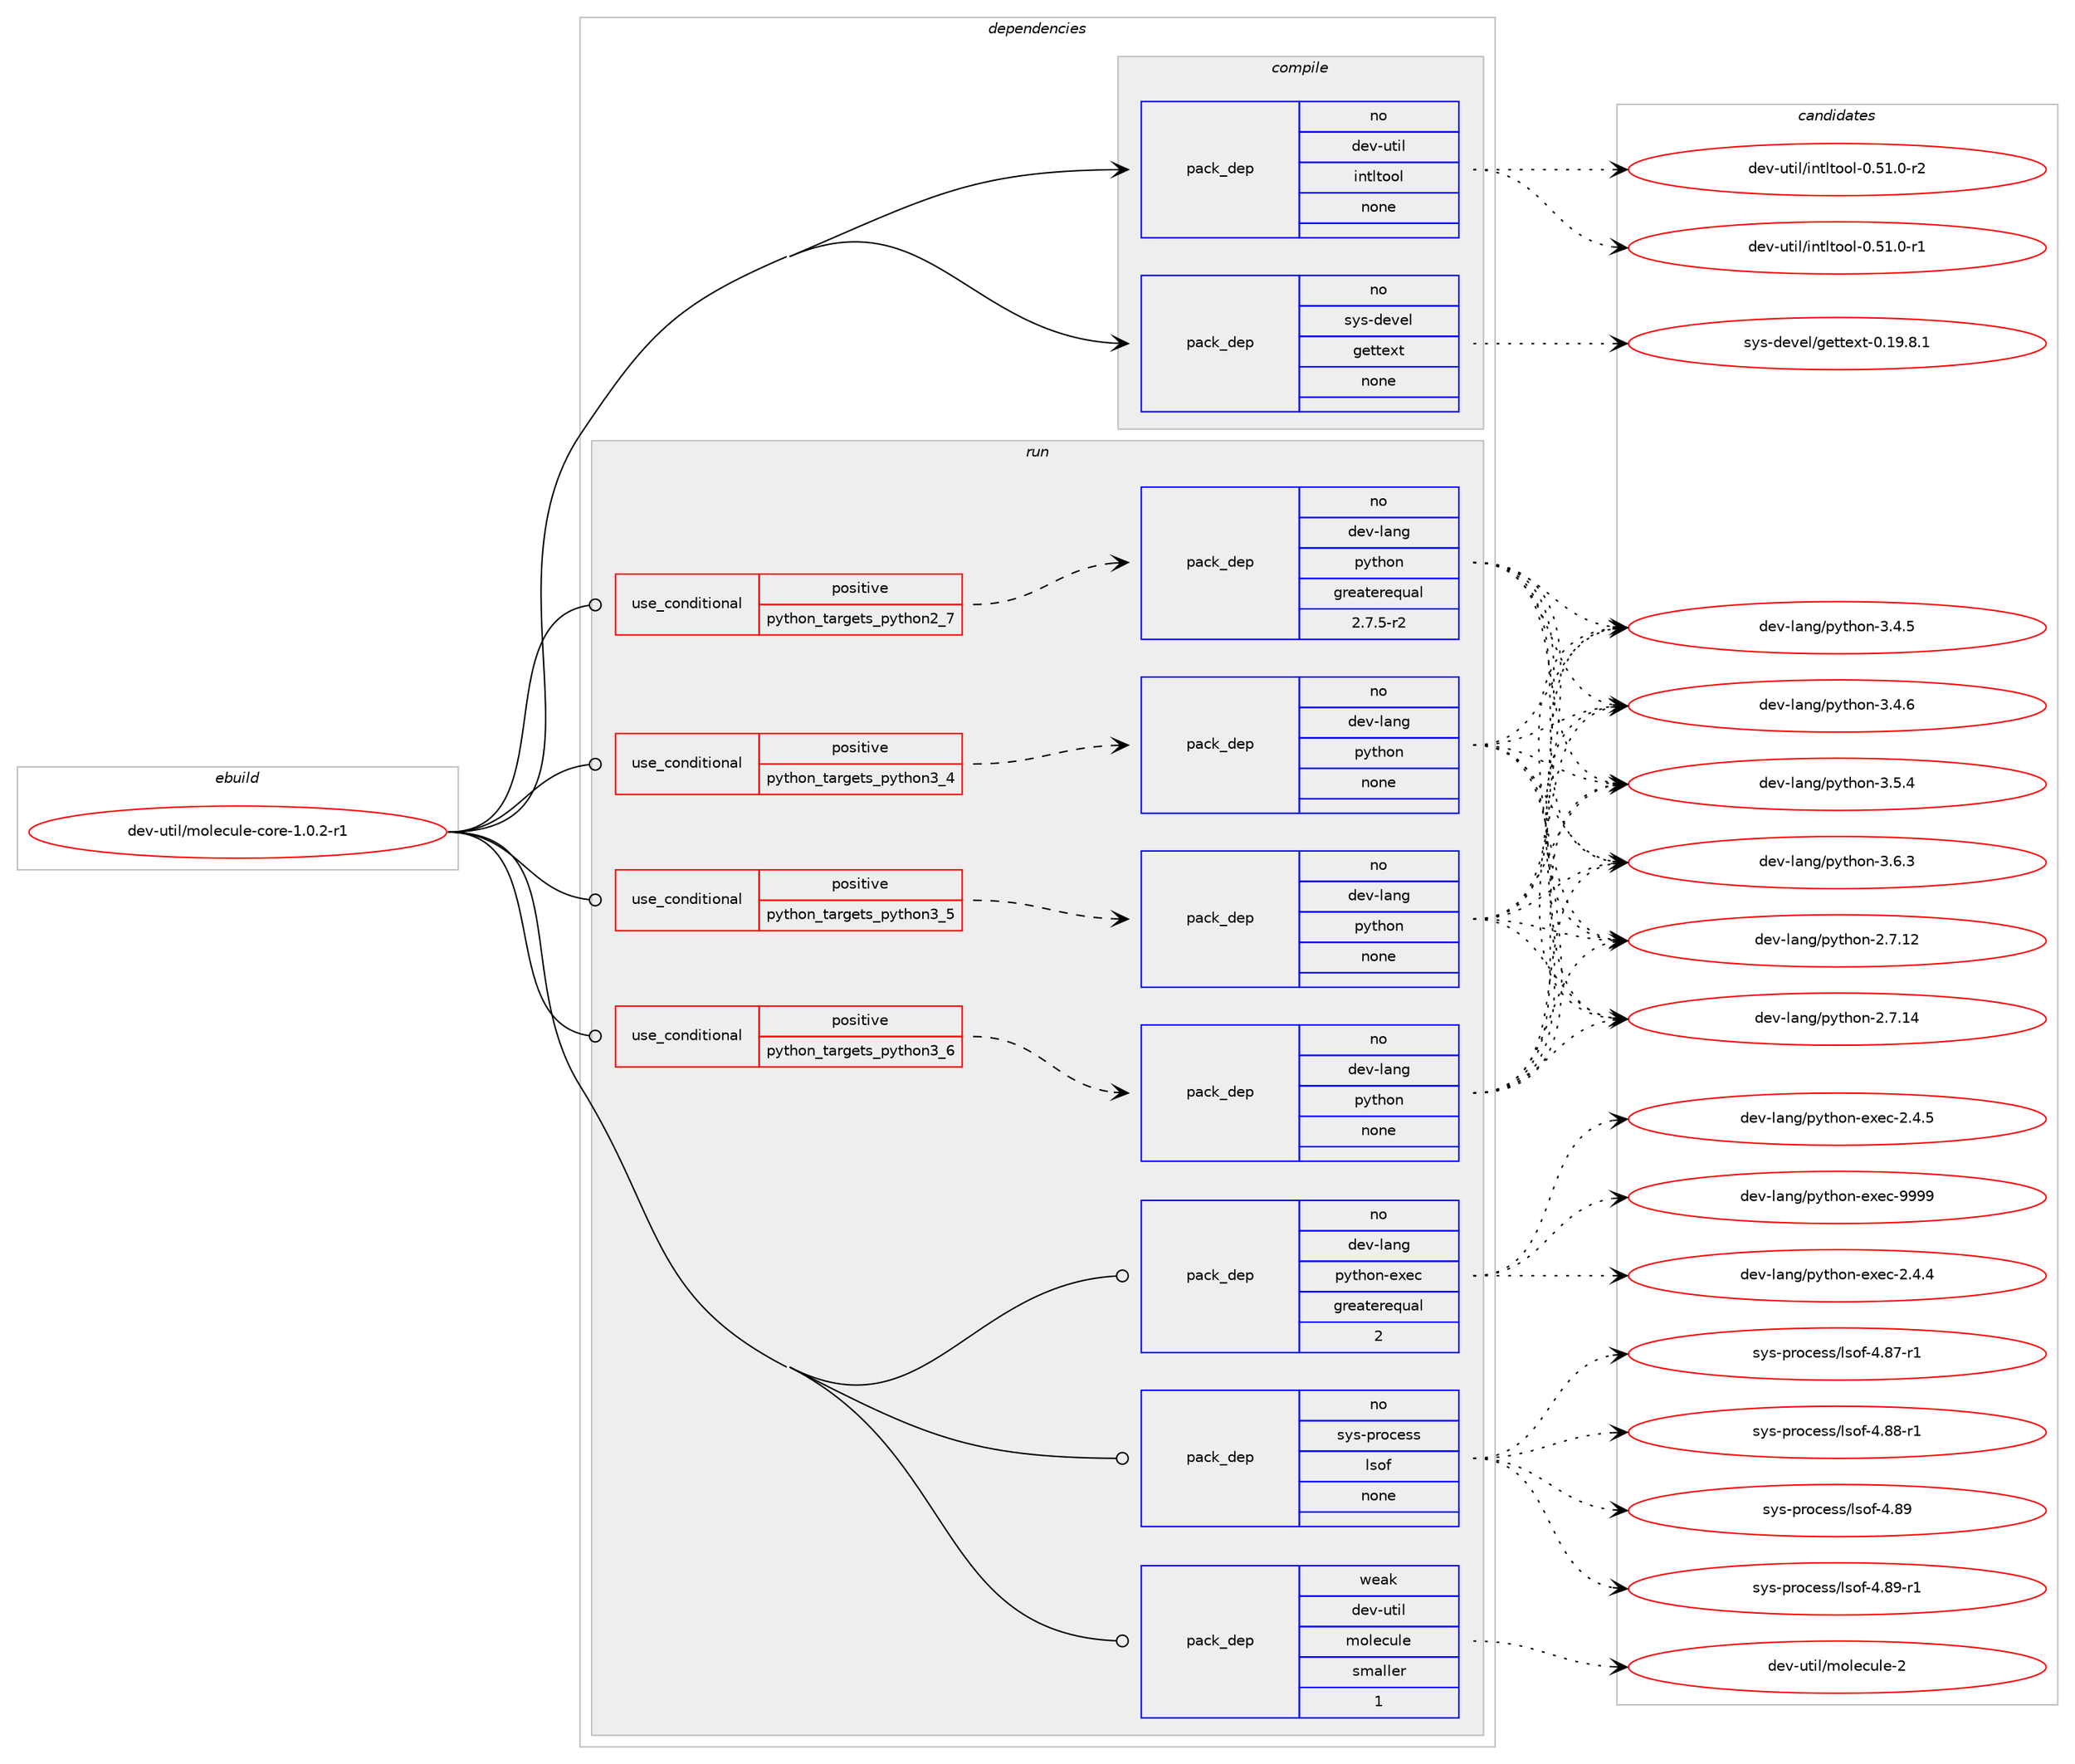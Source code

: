 digraph prolog {

# *************
# Graph options
# *************

newrank=true;
concentrate=true;
compound=true;
graph [rankdir=LR,fontname=Helvetica,fontsize=10,ranksep=1.5];#, ranksep=2.5, nodesep=0.2];
edge  [arrowhead=vee];
node  [fontname=Helvetica,fontsize=10];

# **********
# The ebuild
# **********

subgraph cluster_leftcol {
color=gray;
rank=same;
label=<<i>ebuild</i>>;
id [label="dev-util/molecule-core-1.0.2-r1", color=red, width=4, href="../dev-util/molecule-core-1.0.2-r1.svg"];
}

# ****************
# The dependencies
# ****************

subgraph cluster_midcol {
color=gray;
label=<<i>dependencies</i>>;
subgraph cluster_compile {
fillcolor="#eeeeee";
style=filled;
label=<<i>compile</i>>;
subgraph pack204566 {
dependency287288 [label=<<TABLE BORDER="0" CELLBORDER="1" CELLSPACING="0" CELLPADDING="4" WIDTH="220"><TR><TD ROWSPAN="6" CELLPADDING="30">pack_dep</TD></TR><TR><TD WIDTH="110">no</TD></TR><TR><TD>dev-util</TD></TR><TR><TD>intltool</TD></TR><TR><TD>none</TD></TR><TR><TD></TD></TR></TABLE>>, shape=none, color=blue];
}
id:e -> dependency287288:w [weight=20,style="solid",arrowhead="vee"];
subgraph pack204567 {
dependency287289 [label=<<TABLE BORDER="0" CELLBORDER="1" CELLSPACING="0" CELLPADDING="4" WIDTH="220"><TR><TD ROWSPAN="6" CELLPADDING="30">pack_dep</TD></TR><TR><TD WIDTH="110">no</TD></TR><TR><TD>sys-devel</TD></TR><TR><TD>gettext</TD></TR><TR><TD>none</TD></TR><TR><TD></TD></TR></TABLE>>, shape=none, color=blue];
}
id:e -> dependency287289:w [weight=20,style="solid",arrowhead="vee"];
}
subgraph cluster_compileandrun {
fillcolor="#eeeeee";
style=filled;
label=<<i>compile and run</i>>;
}
subgraph cluster_run {
fillcolor="#eeeeee";
style=filled;
label=<<i>run</i>>;
subgraph cond78459 {
dependency287290 [label=<<TABLE BORDER="0" CELLBORDER="1" CELLSPACING="0" CELLPADDING="4"><TR><TD ROWSPAN="3" CELLPADDING="10">use_conditional</TD></TR><TR><TD>positive</TD></TR><TR><TD>python_targets_python2_7</TD></TR></TABLE>>, shape=none, color=red];
subgraph pack204568 {
dependency287291 [label=<<TABLE BORDER="0" CELLBORDER="1" CELLSPACING="0" CELLPADDING="4" WIDTH="220"><TR><TD ROWSPAN="6" CELLPADDING="30">pack_dep</TD></TR><TR><TD WIDTH="110">no</TD></TR><TR><TD>dev-lang</TD></TR><TR><TD>python</TD></TR><TR><TD>greaterequal</TD></TR><TR><TD>2.7.5-r2</TD></TR></TABLE>>, shape=none, color=blue];
}
dependency287290:e -> dependency287291:w [weight=20,style="dashed",arrowhead="vee"];
}
id:e -> dependency287290:w [weight=20,style="solid",arrowhead="odot"];
subgraph cond78460 {
dependency287292 [label=<<TABLE BORDER="0" CELLBORDER="1" CELLSPACING="0" CELLPADDING="4"><TR><TD ROWSPAN="3" CELLPADDING="10">use_conditional</TD></TR><TR><TD>positive</TD></TR><TR><TD>python_targets_python3_4</TD></TR></TABLE>>, shape=none, color=red];
subgraph pack204569 {
dependency287293 [label=<<TABLE BORDER="0" CELLBORDER="1" CELLSPACING="0" CELLPADDING="4" WIDTH="220"><TR><TD ROWSPAN="6" CELLPADDING="30">pack_dep</TD></TR><TR><TD WIDTH="110">no</TD></TR><TR><TD>dev-lang</TD></TR><TR><TD>python</TD></TR><TR><TD>none</TD></TR><TR><TD></TD></TR></TABLE>>, shape=none, color=blue];
}
dependency287292:e -> dependency287293:w [weight=20,style="dashed",arrowhead="vee"];
}
id:e -> dependency287292:w [weight=20,style="solid",arrowhead="odot"];
subgraph cond78461 {
dependency287294 [label=<<TABLE BORDER="0" CELLBORDER="1" CELLSPACING="0" CELLPADDING="4"><TR><TD ROWSPAN="3" CELLPADDING="10">use_conditional</TD></TR><TR><TD>positive</TD></TR><TR><TD>python_targets_python3_5</TD></TR></TABLE>>, shape=none, color=red];
subgraph pack204570 {
dependency287295 [label=<<TABLE BORDER="0" CELLBORDER="1" CELLSPACING="0" CELLPADDING="4" WIDTH="220"><TR><TD ROWSPAN="6" CELLPADDING="30">pack_dep</TD></TR><TR><TD WIDTH="110">no</TD></TR><TR><TD>dev-lang</TD></TR><TR><TD>python</TD></TR><TR><TD>none</TD></TR><TR><TD></TD></TR></TABLE>>, shape=none, color=blue];
}
dependency287294:e -> dependency287295:w [weight=20,style="dashed",arrowhead="vee"];
}
id:e -> dependency287294:w [weight=20,style="solid",arrowhead="odot"];
subgraph cond78462 {
dependency287296 [label=<<TABLE BORDER="0" CELLBORDER="1" CELLSPACING="0" CELLPADDING="4"><TR><TD ROWSPAN="3" CELLPADDING="10">use_conditional</TD></TR><TR><TD>positive</TD></TR><TR><TD>python_targets_python3_6</TD></TR></TABLE>>, shape=none, color=red];
subgraph pack204571 {
dependency287297 [label=<<TABLE BORDER="0" CELLBORDER="1" CELLSPACING="0" CELLPADDING="4" WIDTH="220"><TR><TD ROWSPAN="6" CELLPADDING="30">pack_dep</TD></TR><TR><TD WIDTH="110">no</TD></TR><TR><TD>dev-lang</TD></TR><TR><TD>python</TD></TR><TR><TD>none</TD></TR><TR><TD></TD></TR></TABLE>>, shape=none, color=blue];
}
dependency287296:e -> dependency287297:w [weight=20,style="dashed",arrowhead="vee"];
}
id:e -> dependency287296:w [weight=20,style="solid",arrowhead="odot"];
subgraph pack204572 {
dependency287298 [label=<<TABLE BORDER="0" CELLBORDER="1" CELLSPACING="0" CELLPADDING="4" WIDTH="220"><TR><TD ROWSPAN="6" CELLPADDING="30">pack_dep</TD></TR><TR><TD WIDTH="110">no</TD></TR><TR><TD>dev-lang</TD></TR><TR><TD>python-exec</TD></TR><TR><TD>greaterequal</TD></TR><TR><TD>2</TD></TR></TABLE>>, shape=none, color=blue];
}
id:e -> dependency287298:w [weight=20,style="solid",arrowhead="odot"];
subgraph pack204573 {
dependency287299 [label=<<TABLE BORDER="0" CELLBORDER="1" CELLSPACING="0" CELLPADDING="4" WIDTH="220"><TR><TD ROWSPAN="6" CELLPADDING="30">pack_dep</TD></TR><TR><TD WIDTH="110">no</TD></TR><TR><TD>sys-process</TD></TR><TR><TD>lsof</TD></TR><TR><TD>none</TD></TR><TR><TD></TD></TR></TABLE>>, shape=none, color=blue];
}
id:e -> dependency287299:w [weight=20,style="solid",arrowhead="odot"];
subgraph pack204574 {
dependency287300 [label=<<TABLE BORDER="0" CELLBORDER="1" CELLSPACING="0" CELLPADDING="4" WIDTH="220"><TR><TD ROWSPAN="6" CELLPADDING="30">pack_dep</TD></TR><TR><TD WIDTH="110">weak</TD></TR><TR><TD>dev-util</TD></TR><TR><TD>molecule</TD></TR><TR><TD>smaller</TD></TR><TR><TD>1</TD></TR></TABLE>>, shape=none, color=blue];
}
id:e -> dependency287300:w [weight=20,style="solid",arrowhead="odot"];
}
}

# **************
# The candidates
# **************

subgraph cluster_choices {
rank=same;
color=gray;
label=<<i>candidates</i>>;

subgraph choice204566 {
color=black;
nodesep=1;
choice1001011184511711610510847105110116108116111111108454846534946484511449 [label="dev-util/intltool-0.51.0-r1", color=red, width=4,href="../dev-util/intltool-0.51.0-r1.svg"];
choice1001011184511711610510847105110116108116111111108454846534946484511450 [label="dev-util/intltool-0.51.0-r2", color=red, width=4,href="../dev-util/intltool-0.51.0-r2.svg"];
dependency287288:e -> choice1001011184511711610510847105110116108116111111108454846534946484511449:w [style=dotted,weight="100"];
dependency287288:e -> choice1001011184511711610510847105110116108116111111108454846534946484511450:w [style=dotted,weight="100"];
}
subgraph choice204567 {
color=black;
nodesep=1;
choice1151211154510010111810110847103101116116101120116454846495746564649 [label="sys-devel/gettext-0.19.8.1", color=red, width=4,href="../sys-devel/gettext-0.19.8.1.svg"];
dependency287289:e -> choice1151211154510010111810110847103101116116101120116454846495746564649:w [style=dotted,weight="100"];
}
subgraph choice204568 {
color=black;
nodesep=1;
choice10010111845108971101034711212111610411111045504655464950 [label="dev-lang/python-2.7.12", color=red, width=4,href="../dev-lang/python-2.7.12.svg"];
choice10010111845108971101034711212111610411111045504655464952 [label="dev-lang/python-2.7.14", color=red, width=4,href="../dev-lang/python-2.7.14.svg"];
choice100101118451089711010347112121116104111110455146524653 [label="dev-lang/python-3.4.5", color=red, width=4,href="../dev-lang/python-3.4.5.svg"];
choice100101118451089711010347112121116104111110455146524654 [label="dev-lang/python-3.4.6", color=red, width=4,href="../dev-lang/python-3.4.6.svg"];
choice100101118451089711010347112121116104111110455146534652 [label="dev-lang/python-3.5.4", color=red, width=4,href="../dev-lang/python-3.5.4.svg"];
choice100101118451089711010347112121116104111110455146544651 [label="dev-lang/python-3.6.3", color=red, width=4,href="../dev-lang/python-3.6.3.svg"];
dependency287291:e -> choice10010111845108971101034711212111610411111045504655464950:w [style=dotted,weight="100"];
dependency287291:e -> choice10010111845108971101034711212111610411111045504655464952:w [style=dotted,weight="100"];
dependency287291:e -> choice100101118451089711010347112121116104111110455146524653:w [style=dotted,weight="100"];
dependency287291:e -> choice100101118451089711010347112121116104111110455146524654:w [style=dotted,weight="100"];
dependency287291:e -> choice100101118451089711010347112121116104111110455146534652:w [style=dotted,weight="100"];
dependency287291:e -> choice100101118451089711010347112121116104111110455146544651:w [style=dotted,weight="100"];
}
subgraph choice204569 {
color=black;
nodesep=1;
choice10010111845108971101034711212111610411111045504655464950 [label="dev-lang/python-2.7.12", color=red, width=4,href="../dev-lang/python-2.7.12.svg"];
choice10010111845108971101034711212111610411111045504655464952 [label="dev-lang/python-2.7.14", color=red, width=4,href="../dev-lang/python-2.7.14.svg"];
choice100101118451089711010347112121116104111110455146524653 [label="dev-lang/python-3.4.5", color=red, width=4,href="../dev-lang/python-3.4.5.svg"];
choice100101118451089711010347112121116104111110455146524654 [label="dev-lang/python-3.4.6", color=red, width=4,href="../dev-lang/python-3.4.6.svg"];
choice100101118451089711010347112121116104111110455146534652 [label="dev-lang/python-3.5.4", color=red, width=4,href="../dev-lang/python-3.5.4.svg"];
choice100101118451089711010347112121116104111110455146544651 [label="dev-lang/python-3.6.3", color=red, width=4,href="../dev-lang/python-3.6.3.svg"];
dependency287293:e -> choice10010111845108971101034711212111610411111045504655464950:w [style=dotted,weight="100"];
dependency287293:e -> choice10010111845108971101034711212111610411111045504655464952:w [style=dotted,weight="100"];
dependency287293:e -> choice100101118451089711010347112121116104111110455146524653:w [style=dotted,weight="100"];
dependency287293:e -> choice100101118451089711010347112121116104111110455146524654:w [style=dotted,weight="100"];
dependency287293:e -> choice100101118451089711010347112121116104111110455146534652:w [style=dotted,weight="100"];
dependency287293:e -> choice100101118451089711010347112121116104111110455146544651:w [style=dotted,weight="100"];
}
subgraph choice204570 {
color=black;
nodesep=1;
choice10010111845108971101034711212111610411111045504655464950 [label="dev-lang/python-2.7.12", color=red, width=4,href="../dev-lang/python-2.7.12.svg"];
choice10010111845108971101034711212111610411111045504655464952 [label="dev-lang/python-2.7.14", color=red, width=4,href="../dev-lang/python-2.7.14.svg"];
choice100101118451089711010347112121116104111110455146524653 [label="dev-lang/python-3.4.5", color=red, width=4,href="../dev-lang/python-3.4.5.svg"];
choice100101118451089711010347112121116104111110455146524654 [label="dev-lang/python-3.4.6", color=red, width=4,href="../dev-lang/python-3.4.6.svg"];
choice100101118451089711010347112121116104111110455146534652 [label="dev-lang/python-3.5.4", color=red, width=4,href="../dev-lang/python-3.5.4.svg"];
choice100101118451089711010347112121116104111110455146544651 [label="dev-lang/python-3.6.3", color=red, width=4,href="../dev-lang/python-3.6.3.svg"];
dependency287295:e -> choice10010111845108971101034711212111610411111045504655464950:w [style=dotted,weight="100"];
dependency287295:e -> choice10010111845108971101034711212111610411111045504655464952:w [style=dotted,weight="100"];
dependency287295:e -> choice100101118451089711010347112121116104111110455146524653:w [style=dotted,weight="100"];
dependency287295:e -> choice100101118451089711010347112121116104111110455146524654:w [style=dotted,weight="100"];
dependency287295:e -> choice100101118451089711010347112121116104111110455146534652:w [style=dotted,weight="100"];
dependency287295:e -> choice100101118451089711010347112121116104111110455146544651:w [style=dotted,weight="100"];
}
subgraph choice204571 {
color=black;
nodesep=1;
choice10010111845108971101034711212111610411111045504655464950 [label="dev-lang/python-2.7.12", color=red, width=4,href="../dev-lang/python-2.7.12.svg"];
choice10010111845108971101034711212111610411111045504655464952 [label="dev-lang/python-2.7.14", color=red, width=4,href="../dev-lang/python-2.7.14.svg"];
choice100101118451089711010347112121116104111110455146524653 [label="dev-lang/python-3.4.5", color=red, width=4,href="../dev-lang/python-3.4.5.svg"];
choice100101118451089711010347112121116104111110455146524654 [label="dev-lang/python-3.4.6", color=red, width=4,href="../dev-lang/python-3.4.6.svg"];
choice100101118451089711010347112121116104111110455146534652 [label="dev-lang/python-3.5.4", color=red, width=4,href="../dev-lang/python-3.5.4.svg"];
choice100101118451089711010347112121116104111110455146544651 [label="dev-lang/python-3.6.3", color=red, width=4,href="../dev-lang/python-3.6.3.svg"];
dependency287297:e -> choice10010111845108971101034711212111610411111045504655464950:w [style=dotted,weight="100"];
dependency287297:e -> choice10010111845108971101034711212111610411111045504655464952:w [style=dotted,weight="100"];
dependency287297:e -> choice100101118451089711010347112121116104111110455146524653:w [style=dotted,weight="100"];
dependency287297:e -> choice100101118451089711010347112121116104111110455146524654:w [style=dotted,weight="100"];
dependency287297:e -> choice100101118451089711010347112121116104111110455146534652:w [style=dotted,weight="100"];
dependency287297:e -> choice100101118451089711010347112121116104111110455146544651:w [style=dotted,weight="100"];
}
subgraph choice204572 {
color=black;
nodesep=1;
choice1001011184510897110103471121211161041111104510112010199455046524652 [label="dev-lang/python-exec-2.4.4", color=red, width=4,href="../dev-lang/python-exec-2.4.4.svg"];
choice1001011184510897110103471121211161041111104510112010199455046524653 [label="dev-lang/python-exec-2.4.5", color=red, width=4,href="../dev-lang/python-exec-2.4.5.svg"];
choice10010111845108971101034711212111610411111045101120101994557575757 [label="dev-lang/python-exec-9999", color=red, width=4,href="../dev-lang/python-exec-9999.svg"];
dependency287298:e -> choice1001011184510897110103471121211161041111104510112010199455046524652:w [style=dotted,weight="100"];
dependency287298:e -> choice1001011184510897110103471121211161041111104510112010199455046524653:w [style=dotted,weight="100"];
dependency287298:e -> choice10010111845108971101034711212111610411111045101120101994557575757:w [style=dotted,weight="100"];
}
subgraph choice204573 {
color=black;
nodesep=1;
choice11512111545112114111991011151154710811511110245524656554511449 [label="sys-process/lsof-4.87-r1", color=red, width=4,href="../sys-process/lsof-4.87-r1.svg"];
choice11512111545112114111991011151154710811511110245524656564511449 [label="sys-process/lsof-4.88-r1", color=red, width=4,href="../sys-process/lsof-4.88-r1.svg"];
choice1151211154511211411199101115115471081151111024552465657 [label="sys-process/lsof-4.89", color=red, width=4,href="../sys-process/lsof-4.89.svg"];
choice11512111545112114111991011151154710811511110245524656574511449 [label="sys-process/lsof-4.89-r1", color=red, width=4,href="../sys-process/lsof-4.89-r1.svg"];
dependency287299:e -> choice11512111545112114111991011151154710811511110245524656554511449:w [style=dotted,weight="100"];
dependency287299:e -> choice11512111545112114111991011151154710811511110245524656564511449:w [style=dotted,weight="100"];
dependency287299:e -> choice1151211154511211411199101115115471081151111024552465657:w [style=dotted,weight="100"];
dependency287299:e -> choice11512111545112114111991011151154710811511110245524656574511449:w [style=dotted,weight="100"];
}
subgraph choice204574 {
color=black;
nodesep=1;
choice1001011184511711610510847109111108101991171081014550 [label="dev-util/molecule-2", color=red, width=4,href="../dev-util/molecule-2.svg"];
dependency287300:e -> choice1001011184511711610510847109111108101991171081014550:w [style=dotted,weight="100"];
}
}

}
